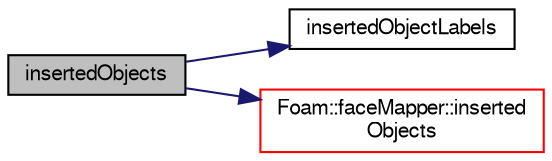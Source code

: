 digraph "insertedObjects"
{
  bgcolor="transparent";
  edge [fontname="FreeSans",fontsize="10",labelfontname="FreeSans",labelfontsize="10"];
  node [fontname="FreeSans",fontsize="10",shape=record];
  rankdir="LR";
  Node216 [label="insertedObjects",height=0.2,width=0.4,color="black", fillcolor="grey75", style="filled", fontcolor="black"];
  Node216 -> Node217 [color="midnightblue",fontsize="10",style="solid",fontname="FreeSans"];
  Node217 [label="insertedObjectLabels",height=0.2,width=0.4,color="black",URL="$a22786.html#a54b54978a7db8e23f878f46ce9610016",tooltip="Return list of inserted faces. "];
  Node216 -> Node218 [color="midnightblue",fontsize="10",style="solid",fontname="FreeSans"];
  Node218 [label="Foam::faceMapper::inserted\lObjects",height=0.2,width=0.4,color="red",URL="$a27350.html#acdbb80a9d9daff09e7145118b9a90b80",tooltip="Are there any inserted faces. "];
}
